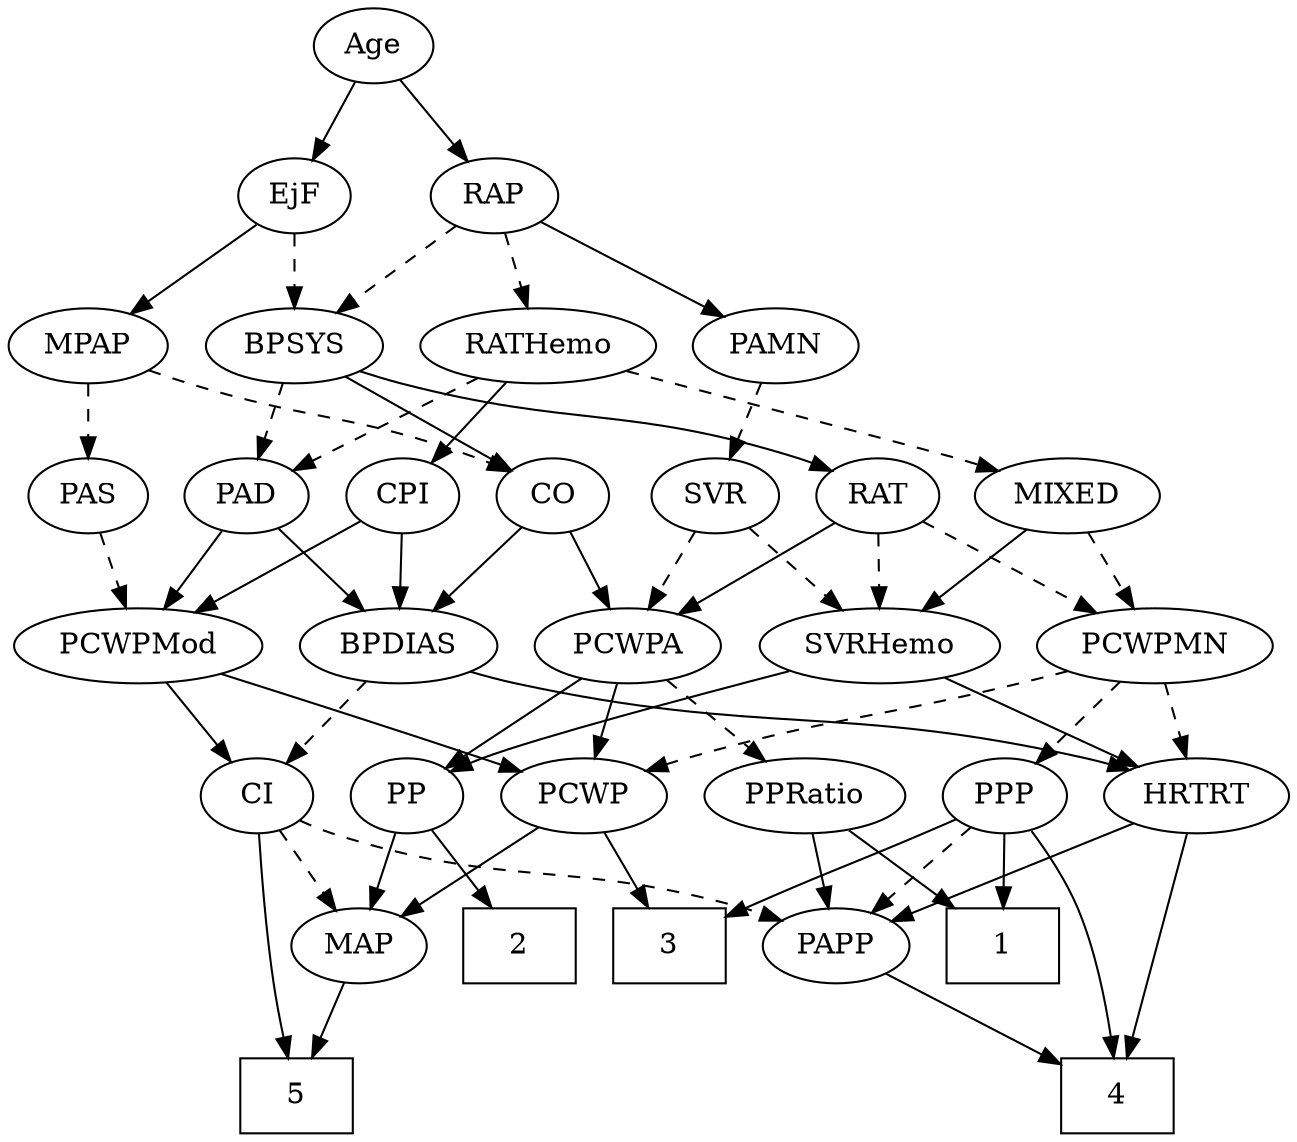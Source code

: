strict digraph {
	graph [bb="0,0,572.74,540"];
	node [label="\N"];
	1	[height=0.5,
		pos="396.1,90",
		shape=box,
		width=0.75];
	2	[height=0.5,
		pos="214.1,90",
		shape=box,
		width=0.75];
	3	[height=0.5,
		pos="286.1,90",
		shape=box,
		width=0.75];
	4	[height=0.5,
		pos="473.1,18",
		shape=box,
		width=0.75];
	5	[height=0.5,
		pos="109.1,18",
		shape=box,
		width=0.75];
	Age	[height=0.5,
		pos="162.1,522",
		width=0.75];
	EjF	[height=0.5,
		pos="126.1,450",
		width=0.75];
	Age -> EjF	[pos="e,134.4,467.15 153.75,504.76 149.39,496.28 143.95,485.71 139.06,476.2",
		style=solid];
	RAP	[height=0.5,
		pos="215.1,450",
		width=0.77632];
	Age -> RAP	[pos="e,203.37,466.49 173.86,505.46 180.72,496.4 189.52,484.79 197.22,474.61",
		style=solid];
	MPAP	[height=0.5,
		pos="35.097,378",
		width=0.97491];
	EjF -> MPAP	[pos="e,53.702,393.31 108.98,435.83 95.688,425.61 77.013,411.24 61.765,399.51",
		style=solid];
	BPSYS	[height=0.5,
		pos="126.1,378",
		width=1.0471];
	EjF -> BPSYS	[pos="e,126.1,396.1 126.1,431.7 126.1,423.98 126.1,414.71 126.1,406.11",
		style=dashed];
	RAP -> BPSYS	[pos="e,144.74,393.66 197.94,435.5 185.18,425.47 167.54,411.6 152.93,400.11",
		style=dashed];
	PAMN	[height=0.5,
		pos="335.1,378",
		width=1.011];
	RAP -> PAMN	[pos="e,312.49,392.19 235.18,437.28 253.86,426.39 281.99,409.98 303.65,397.34",
		style=solid];
	RATHemo	[height=0.5,
		pos="231.1,378",
		width=1.3721];
	RAP -> RATHemo	[pos="e,227.15,396.28 218.97,432.05 220.75,424.26 222.91,414.82 224.91,406.08",
		style=dashed];
	MIXED	[height=0.5,
		pos="487.1,306",
		width=1.1193];
	PCWPMN	[height=0.5,
		pos="516.1,234",
		width=1.3902];
	MIXED -> PCWPMN	[pos="e,508.94,252.28 494.12,288.05 497.38,280.18 501.34,270.62 505,261.79",
		style=dashed];
	SVRHemo	[height=0.5,
		pos="398.1,234",
		width=1.3902];
	MIXED -> SVRHemo	[pos="e,417.99,250.64 467.79,289.81 455.59,280.22 439.64,267.67 426.07,257",
		style=solid];
	CO	[height=0.5,
		pos="255.1,306",
		width=0.75];
	MPAP -> CO	[pos="e,234.06,317.75 61.911,366.07 67.545,363.93 73.482,361.8 79.097,360 140.28,340.39 158.67,345.81 219.1,324 220.95,323.33 222.84,322.6 \
224.73,321.83",
		style=dashed];
	PAS	[height=0.5,
		pos="35.097,306",
		width=0.75];
	MPAP -> PAS	[pos="e,35.097,324.1 35.097,359.7 35.097,351.98 35.097,342.71 35.097,334.11",
		style=dashed];
	PAD	[height=0.5,
		pos="109.1,306",
		width=0.79437];
	BPSYS -> PAD	[pos="e,113.29,324.28 121.98,360.05 120.09,352.26 117.8,342.82 115.67,334.08",
		style=dashed];
	BPSYS -> CO	[pos="e,234.66,318.09 150.06,364 171.45,352.39 202.84,335.36 225.73,322.93",
		style=solid];
	RAT	[height=0.5,
		pos="401.1,306",
		width=0.75827];
	BPSYS -> RAT	[pos="e,380.14,317.99 154.69,365.82 160.71,363.71 167.07,361.64 173.1,360 256.86,337.16 282.5,350.76 365.1,324 366.97,323.39 368.87,322.71 \
370.78,321.98",
		style=solid];
	PCWPMod	[height=0.5,
		pos="74.097,234",
		width=1.4443];
	PAD -> PCWPMod	[pos="e,82.575,251.96 100.8,288.41 96.722,280.25 91.707,270.22 87.13,261.07",
		style=solid];
	BPDIAS	[height=0.5,
		pos="186.1,234",
		width=1.1735];
	PAD -> BPDIAS	[pos="e,168.93,250.61 124.68,290.83 135.21,281.27 149.32,268.43 161.37,257.48",
		style=solid];
	PCWPA	[height=0.5,
		pos="288.1,234",
		width=1.1555];
	CO -> PCWPA	[pos="e,280.1,251.96 262.92,288.41 266.77,280.25 271.49,270.22 275.81,261.07",
		style=solid];
	CO -> BPDIAS	[pos="e,201.82,250.95 240.8,290.5 231.65,281.22 219.58,268.97 209.1,258.34",
		style=solid];
	PAS -> PCWPMod	[pos="e,64.556,252.12 44.142,288.76 48.733,280.53 54.42,270.32 59.602,261.02",
		style=dashed];
	SVR	[height=0.5,
		pos="328.1,306",
		width=0.77632];
	PAMN -> SVR	[pos="e,329.81,324.1 333.37,359.7 332.6,351.98 331.67,342.71 330.81,334.11",
		style=dashed];
	RATHemo -> MIXED	[pos="e,456.56,317.86 268.17,366.07 275.43,364 282.99,361.89 290.1,360 355.09,342.68 372.53,342.84 437.1,324 440.27,323.08 443.53,322.07 \
446.81,321.04",
		style=dashed];
	RATHemo -> PAD	[pos="e,129.5,318.7 205.82,362.5 186.21,351.24 158.99,335.63 138.43,323.83",
		style=dashed];
	CPI	[height=0.5,
		pos="183.1,306",
		width=0.75];
	RATHemo -> CPI	[pos="e,194.06,322.99 219.72,360.41 213.78,351.74 206.39,340.97 199.81,331.38",
		style=solid];
	CPI -> PCWPMod	[pos="e,97.807,250.23 164.11,292.81 148.21,282.59 125.16,267.79 106.37,255.73",
		style=solid];
	CPI -> BPDIAS	[pos="e,185.36,252.1 183.84,287.7 184.17,279.98 184.57,270.71 184.93,262.11",
		style=solid];
	RAT -> PCWPA	[pos="e,310.87,249.11 381.93,293.13 364.81,282.52 339.43,266.8 319.38,254.38",
		style=solid];
	RAT -> PCWPMN	[pos="e,491.68,249.86 420.61,293.13 437.69,282.73 462.86,267.4 483.08,255.1",
		style=dashed];
	RAT -> SVRHemo	[pos="e,398.83,252.1 400.36,287.7 400.02,279.98 399.63,270.71 399.26,262.11",
		style=dashed];
	SVR -> PCWPA	[pos="e,297.6,251.63 318.82,288.76 314.04,280.4 308.11,270.02 302.73,260.61",
		style=dashed];
	SVR -> SVRHemo	[pos="e,381.9,251.2 342.6,290.5 351.82,281.28 363.96,269.14 374.54,258.56",
		style=dashed];
	PCWP	[height=0.5,
		pos="271.1,162",
		width=0.97491];
	PCWPMod -> PCWP	[pos="e,244.16,173.58 110.08,220.93 141.17,210.41 187.24,194.6 227.1,180 229.61,179.08 232.19,178.12 234.79,177.14",
		style=solid];
	CI	[height=0.5,
		pos="119.1,162",
		width=0.75];
	PCWPMod -> CI	[pos="e,108.92,178.83 84.99,216.05 90.509,207.47 97.312,196.89 103.39,187.44",
		style=solid];
	PP	[height=0.5,
		pos="191.1,162",
		width=0.75];
	PCWPA -> PP	[pos="e,208.71,175.71 267.53,218.15 252.79,207.52 232.84,193.13 217.02,181.71",
		style=solid];
	PPRatio	[height=0.5,
		pos="436.1,162",
		width=1.1013];
	PCWPA -> PPRatio	[pos="e,409.62,175.52 315.24,220.16 339.17,208.84 374.21,192.27 400.41,179.88",
		style=dashed];
	PCWPA -> PCWP	[pos="e,275.29,180.28 283.98,216.05 282.09,208.26 279.8,198.82 277.67,190.08",
		style=solid];
	PPP	[height=0.5,
		pos="351.1,162",
		width=0.75];
	PCWPMN -> PPP	[pos="e,372.33,173.25 483.56,220.17 457.36,209.71 419.66,194.37 387.1,180 385.29,179.2 383.45,178.38 381.59,177.53",
		style=dashed];
	PCWPMN -> PCWP	[pos="e,297.91,173.95 478.69,222.03 471.54,219.98 464.09,217.89 457.1,216 394.25,198.98 377.13,199.77 315.1,180 312.55,179.19 309.94,178.31 \
307.32,177.39",
		style=dashed];
	HRTRT	[height=0.5,
		pos="533.1,162",
		width=1.1013];
	PCWPMN -> HRTRT	[pos="e,528.9,180.28 520.21,216.05 522.1,208.26 524.4,198.82 526.52,190.08",
		style=dashed];
	SVRHemo -> PP	[pos="e,212.2,173.57 360.38,221.98 317.86,209.45 251.5,189.49 227.1,180 225.26,179.29 223.39,178.52 221.51,177.72",
		style=solid];
	SVRHemo -> HRTRT	[pos="e,507.64,176.2 425.42,218.83 446.54,207.88 475.93,192.64 498.66,180.85",
		style=solid];
	BPDIAS -> CI	[pos="e,133.32,177.86 170.89,217.12 161.91,207.73 150.39,195.7 140.5,185.36",
		style=dashed];
	BPDIAS -> HRTRT	[pos="e,503.93,174.36 217.13,221.68 223.66,219.57 230.56,217.55 237.1,216 345.47,190.29 376.97,206.72 485.1,180 488.09,179.26 491.16,178.41 \
494.23,177.48",
		style=solid];
	MAP	[height=0.5,
		pos="138.1,90",
		width=0.84854];
	MAP -> 5	[pos="e,116.32,36.447 131.22,72.411 127.93,64.454 123.9,54.722 120.18,45.756",
		style=solid];
	PP -> 2	[pos="e,208.42,108.28 196.66,144.05 199.25,136.18 202.39,126.62 205.29,117.79",
		style=solid];
	PP -> MAP	[pos="e,150.19,106.98 179.33,145.46 172.57,136.53 163.92,125.11 156.3,115.04",
		style=solid];
	PPP -> 1	[pos="e,384.98,108.29 361.31,145.12 366.65,136.8 373.33,126.41 379.41,116.96",
		style=solid];
	PPP -> 3	[pos="e,301.92,108.04 337.31,146.15 329.06,137.26 318.36,125.74 308.87,115.53",
		style=solid];
	PPP -> 4	[pos="e,445.8,23.836 348.17,143.88 345.84,124.59 345.1,93.161 360.1,72 377.79,47.028 410.36,33.477 436.01,26.348",
		style=solid];
	PAPP	[height=0.5,
		pos="473.1,90",
		width=0.88464];
	PPP -> PAPP	[pos="e,451.59,103.34 370.97,149.6 390.43,138.43 420.36,121.26 442.79,108.39",
		style=dashed];
	PPRatio -> 1	[pos="e,406.07,108.45 426.62,144.41 421.97,136.28 416.27,126.31 411.06,117.18",
		style=solid];
	PPRatio -> PAPP	[pos="e,464.39,107.47 444.87,144.41 449.29,136.04 454.75,125.71 459.69,116.37",
		style=solid];
	PCWP -> 3	[pos="e,282.4,108.28 274.73,144.05 276.4,136.26 278.42,126.82 280.29,118.08",
		style=solid];
	PCWP -> MAP	[pos="e,160.34,102.71 247.32,148.49 225.55,137.03 193.19,120 169.34,107.45",
		style=solid];
	CI -> 5	[pos="e,103.82,36.166 110.81,144.77 106.05,134.52 100.55,120.83 98.097,108 94.18,87.484 97.39,64.029 101.33,46.349",
		style=solid];
	CI -> MAP	[pos="e,133.41,108.28 123.7,144.05 125.81,136.26 128.37,126.82 130.75,118.08",
		style=dashed];
	CI -> PAPP	[pos="e,449.18,102.15 139.6,149.97 144.56,147.69 149.92,145.52 155.1,144 274.23,109.07 312.16,140.05 432.1,108 434.57,107.34 437.1,106.56 \
439.61,105.71",
		style=dashed];
	PAPP -> 4	[pos="e,473.1,36.104 473.1,71.697 473.1,63.983 473.1,54.712 473.1,46.112",
		style=solid];
	HRTRT -> 4	[pos="e,489.72,36.305 531.72,143.89 529.73,125.42 525,95.505 514.1,72 509.54,62.186 502.89,52.508 496.26,44.162",
		style=solid];
	HRTRT -> PAPP	[pos="e,486.52,106.67 519.18,144.76 511.42,135.71 501.63,124.29 493.07,114.3",
		style=solid];
}
